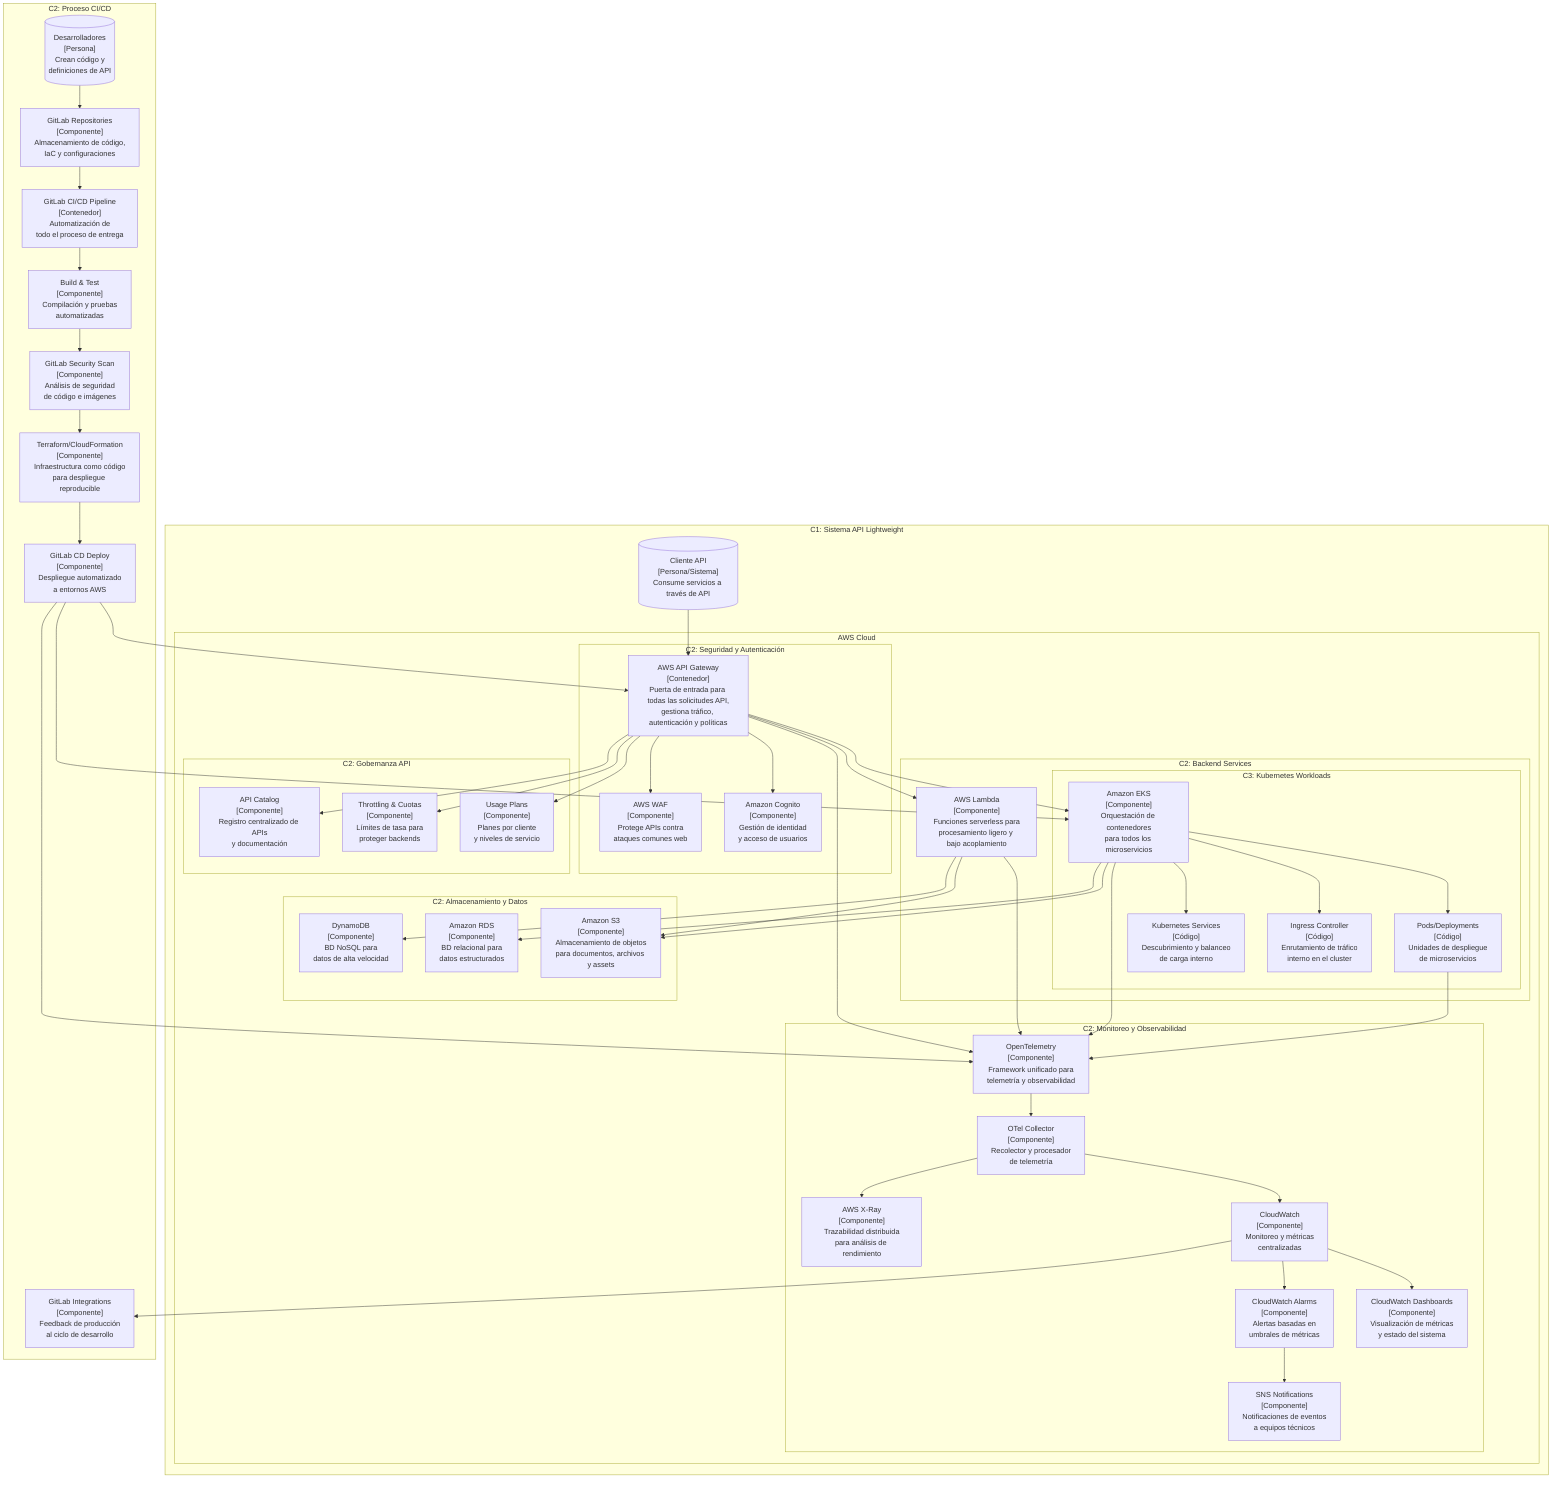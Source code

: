 flowchart TD
    %% Contexto - Nivel 1
    subgraph "C1: Sistema API Lightweight"
        Cliente[("Cliente API\n[Persona/Sistema]\nConsume servicios a través de API")] --> APIGW
        
        subgraph "AWS Cloud"
            APIGW["AWS API Gateway\n[Contenedor]\nPuerta de entrada para todas las solicitudes API,\ngestiona tráfico, autenticación y políticas"]
            
            %% Contenedores - Nivel 2
            subgraph "C2: Seguridad y Autenticación"
                WAF["AWS WAF\n[Componente]\nProtege APIs contra\nataques comunes web"]
                COGNITO["Amazon Cognito\n[Componente]\nGestión de identidad\ny acceso de usuarios"]
                
                APIGW --> WAF
                APIGW --> COGNITO
            end
            
            subgraph "C2: Backend Services"
                %% Componentes - Nivel 3
                LAMBDA["AWS Lambda\n[Componente]\nFunciones serverless para\nprocesamiento ligero y bajo acoplamiento"]
                EKS["Amazon EKS\n[Componente]\nOrquestación de contenedores\npara todos los microservicios"]
                
                APIGW --> LAMBDA
                APIGW --> EKS
                
                subgraph "C3: Kubernetes Workloads"
                    PODS["Pods/Deployments\n[Código]\nUnidades de despliegue\nde microservicios"]
                    SERVICES["Kubernetes Services\n[Código]\nDescubrimiento y balanceo\nde carga interno"]
                    INGRESS["Ingress Controller\n[Código]\nEnrutamiento de tráfico\ninterno en el cluster"]
                    
                    EKS --> PODS
                    EKS --> SERVICES
                    EKS --> INGRESS
                end
            end
            
            subgraph "C2: Almacenamiento y Datos"
                %% Componentes - Nivel 3
                DYNAMO["DynamoDB\n[Componente]\nBD NoSQL para\ndatos de alta velocidad"]
                RDS["Amazon RDS\n[Componente]\nBD relacional para\ndatos estructurados"]
                S3["Amazon S3\n[Componente]\nAlmacenamiento de objetos\npara documentos, archivos y assets"]
                
                LAMBDA --> DYNAMO
                EKS --> RDS
                EKS --> S3
                LAMBDA --> S3
            end
            
            subgraph "C2: Monitoreo y Observabilidad"
                %% Componentes OpenTelemetry - Nivel 3
                OTEL["OpenTelemetry\n[Componente]\nFramework unificado para\ntelemetría y observabilidad"]
                OTEL_COL["OTel Collector\n[Componente]\nRecolector y procesador\nde telemetría"]
                XRAY["AWS X-Ray\n[Componente]\nTrazabilidad distribuida\npara análisis de rendimiento"]
                CW["CloudWatch\n[Componente]\nMonitoreo y métricas\ncentralizadas"]
                ALARM["CloudWatch Alarms\n[Componente]\nAlertas basadas en\numbrales de métricas"]
                SNS["SNS Notifications\n[Componente]\nNotificaciones de eventos\na equipos técnicos"]
                DASHBOARD["CloudWatch Dashboards\n[Componente]\nVisualización de métricas\ny estado del sistema"]
                
                %% Conexiones OTEL
                APIGW --> OTEL
                LAMBDA --> OTEL
                EKS --> OTEL
                PODS --> OTEL
                
                OTEL --> OTEL_COL
                OTEL_COL --> XRAY
                OTEL_COL --> CW
                
                CW --> ALARM
                ALARM --> SNS
                CW --> DASHBOARD
            end
            
            subgraph "C2: Gobernanza API"
                %% Componentes - Nivel 3
                API_CATALOG["API Catalog\n[Componente]\nRegistro centralizado de APIs\ny documentación"]
                THROTTLE["Throttling & Cuotas\n[Componente]\nLímites de tasa para\nproteger backends"]
                USAGE_PLAN["Usage Plans\n[Componente]\nPlanes por cliente\ny niveles de servicio"]
                
                APIGW --> API_CATALOG
                APIGW --> THROTTLE
                APIGW --> USAGE_PLAN
            end
        end
    end
    
    %% Proceso CI/CD - Nivel 2/3
    subgraph "C2: Proceso CI/CD"
        DEV[("Desarrolladores\n[Persona]\nCrean código y\ndefiniciones de API")]
        REPO["GitLab Repositories\n[Componente]\nAlmacenamiento de código,\nIaC y configuraciones"]
        GL_CI["GitLab CI/CD Pipeline\n[Contenedor]\nAutomatización de\ntodo el proceso de entrega"]
        
        %% Componentes - Nivel 3
        BUILD["Build & Test\n[Componente]\nCompilación y pruebas\nautomatizadas"]
        SCAN["GitLab Security Scan\n[Componente]\nAnálisis de seguridad\nde código e imágenes"]
        IaC["Terraform/CloudFormation\n[Componente]\nInfraestructura como código\npara despliegue reproducible"]
        DEPLOY["GitLab CD Deploy\n[Componente]\nDespliegue automatizado\na entornos AWS"]
        
        DEV --> REPO
        REPO --> GL_CI
        GL_CI --> BUILD
        BUILD --> SCAN
        SCAN --> IaC
        IaC --> DEPLOY
        DEPLOY --> APIGW
        DEPLOY --> EKS
        DEPLOY --> OTEL
        
        CW --> GITLAB_INT["GitLab Integrations\n[Componente]\nFeedback de producción\nal ciclo de desarrollo"]
    end